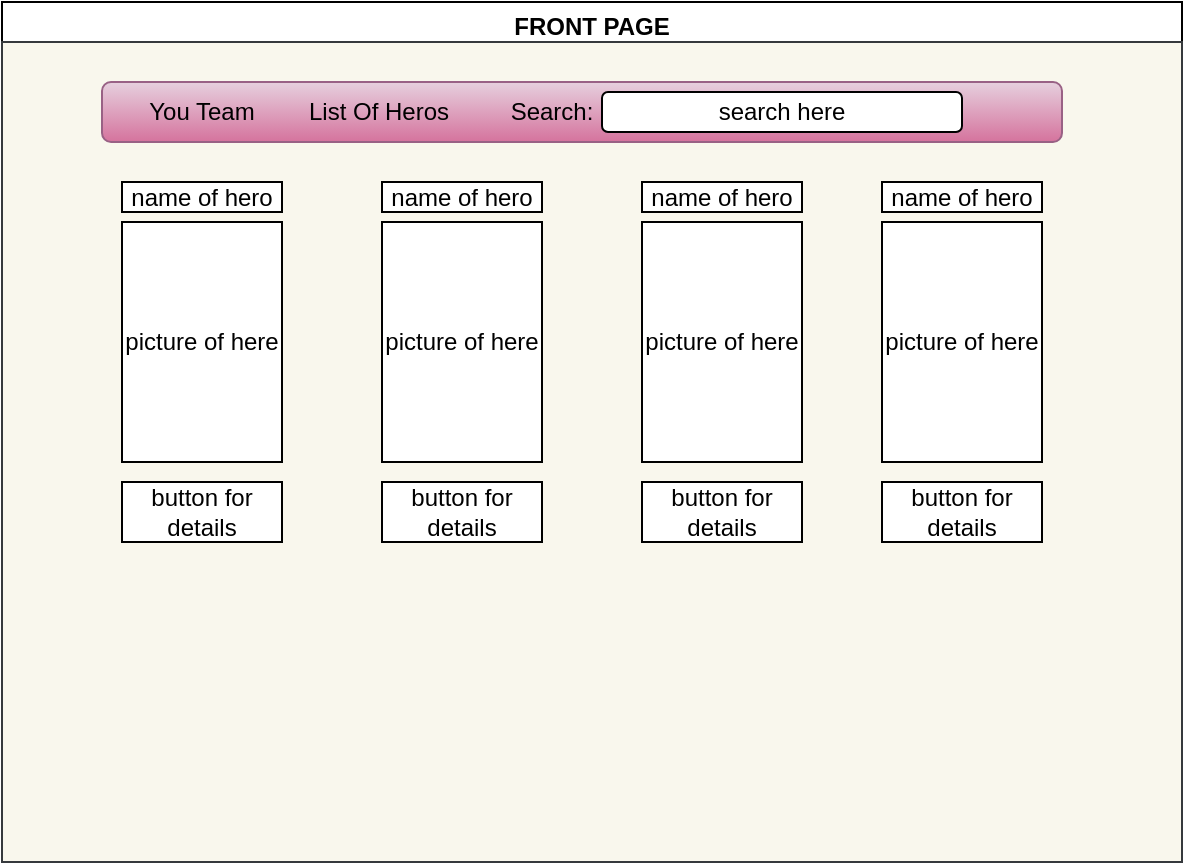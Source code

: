 <mxfile>
    <diagram id="xQbj-xmrIPEtJRpHWd89" name="Page-1">
        <mxGraphModel dx="1061" dy="722" grid="1" gridSize="10" guides="1" tooltips="1" connect="1" arrows="1" fold="1" page="1" pageScale="1" pageWidth="850" pageHeight="1100" math="0" shadow="0">
            <root>
                <mxCell id="0"/>
                <mxCell id="1" parent="0"/>
                <mxCell id="2" value="FRONT PAGE" style="swimlane;" vertex="1" parent="1">
                    <mxGeometry x="120" y="90" width="590" height="430" as="geometry"/>
                </mxCell>
                <mxCell id="3" value="" style="rounded=0;whiteSpace=wrap;html=1;fillColor=#f9f7ed;strokeColor=#36393d;" vertex="1" parent="2">
                    <mxGeometry y="20" width="590" height="410" as="geometry"/>
                </mxCell>
                <mxCell id="4" value="" style="rounded=1;whiteSpace=wrap;html=1;fillColor=#e6d0de;strokeColor=#996185;gradientColor=#d5739d;" vertex="1" parent="2">
                    <mxGeometry x="50" y="40" width="480" height="30" as="geometry"/>
                </mxCell>
                <mxCell id="7" value="You Team" style="text;html=1;strokeColor=none;fillColor=none;align=center;verticalAlign=middle;whiteSpace=wrap;rounded=0;" vertex="1" parent="2">
                    <mxGeometry x="70" y="40" width="60" height="30" as="geometry"/>
                </mxCell>
                <mxCell id="8" value="List Of Heros" style="text;html=1;strokeColor=none;fillColor=none;align=center;verticalAlign=middle;whiteSpace=wrap;rounded=0;" vertex="1" parent="2">
                    <mxGeometry x="147" y="40" width="83" height="30" as="geometry"/>
                </mxCell>
                <mxCell id="9" value="Search:" style="text;html=1;strokeColor=none;fillColor=none;align=center;verticalAlign=middle;whiteSpace=wrap;rounded=0;" vertex="1" parent="2">
                    <mxGeometry x="245" y="40" width="60" height="30" as="geometry"/>
                </mxCell>
                <mxCell id="10" value="search here" style="rounded=1;whiteSpace=wrap;html=1;" vertex="1" parent="2">
                    <mxGeometry x="300" y="45" width="180" height="20" as="geometry"/>
                </mxCell>
                <mxCell id="11" value="picture of here" style="rounded=0;whiteSpace=wrap;html=1;" vertex="1" parent="2">
                    <mxGeometry x="60" y="110" width="80" height="120" as="geometry"/>
                </mxCell>
                <mxCell id="12" value="name of hero" style="rounded=0;whiteSpace=wrap;html=1;" vertex="1" parent="2">
                    <mxGeometry x="60" y="90" width="80" height="15" as="geometry"/>
                </mxCell>
                <mxCell id="13" value="button for details" style="rounded=0;whiteSpace=wrap;html=1;" vertex="1" parent="2">
                    <mxGeometry x="60" y="240" width="80" height="30" as="geometry"/>
                </mxCell>
                <mxCell id="16" value="picture of here" style="rounded=0;whiteSpace=wrap;html=1;" vertex="1" parent="2">
                    <mxGeometry x="190" y="110" width="80" height="120" as="geometry"/>
                </mxCell>
                <mxCell id="17" value="name of hero" style="rounded=0;whiteSpace=wrap;html=1;" vertex="1" parent="2">
                    <mxGeometry x="190" y="90" width="80" height="15" as="geometry"/>
                </mxCell>
                <mxCell id="18" value="button for details" style="rounded=0;whiteSpace=wrap;html=1;" vertex="1" parent="2">
                    <mxGeometry x="190" y="240" width="80" height="30" as="geometry"/>
                </mxCell>
                <mxCell id="19" value="picture of here" style="rounded=0;whiteSpace=wrap;html=1;" vertex="1" parent="2">
                    <mxGeometry x="320" y="110" width="80" height="120" as="geometry"/>
                </mxCell>
                <mxCell id="20" value="name of hero" style="rounded=0;whiteSpace=wrap;html=1;" vertex="1" parent="2">
                    <mxGeometry x="320" y="90" width="80" height="15" as="geometry"/>
                </mxCell>
                <mxCell id="21" value="button for details" style="rounded=0;whiteSpace=wrap;html=1;" vertex="1" parent="2">
                    <mxGeometry x="320" y="240" width="80" height="30" as="geometry"/>
                </mxCell>
                <mxCell id="25" value="picture of here" style="rounded=0;whiteSpace=wrap;html=1;" vertex="1" parent="2">
                    <mxGeometry x="440" y="110" width="80" height="120" as="geometry"/>
                </mxCell>
                <mxCell id="26" value="name of hero" style="rounded=0;whiteSpace=wrap;html=1;" vertex="1" parent="2">
                    <mxGeometry x="440" y="90" width="80" height="15" as="geometry"/>
                </mxCell>
                <mxCell id="27" value="button for details" style="rounded=0;whiteSpace=wrap;html=1;" vertex="1" parent="2">
                    <mxGeometry x="440" y="240" width="80" height="30" as="geometry"/>
                </mxCell>
            </root>
        </mxGraphModel>
    </diagram>
</mxfile>